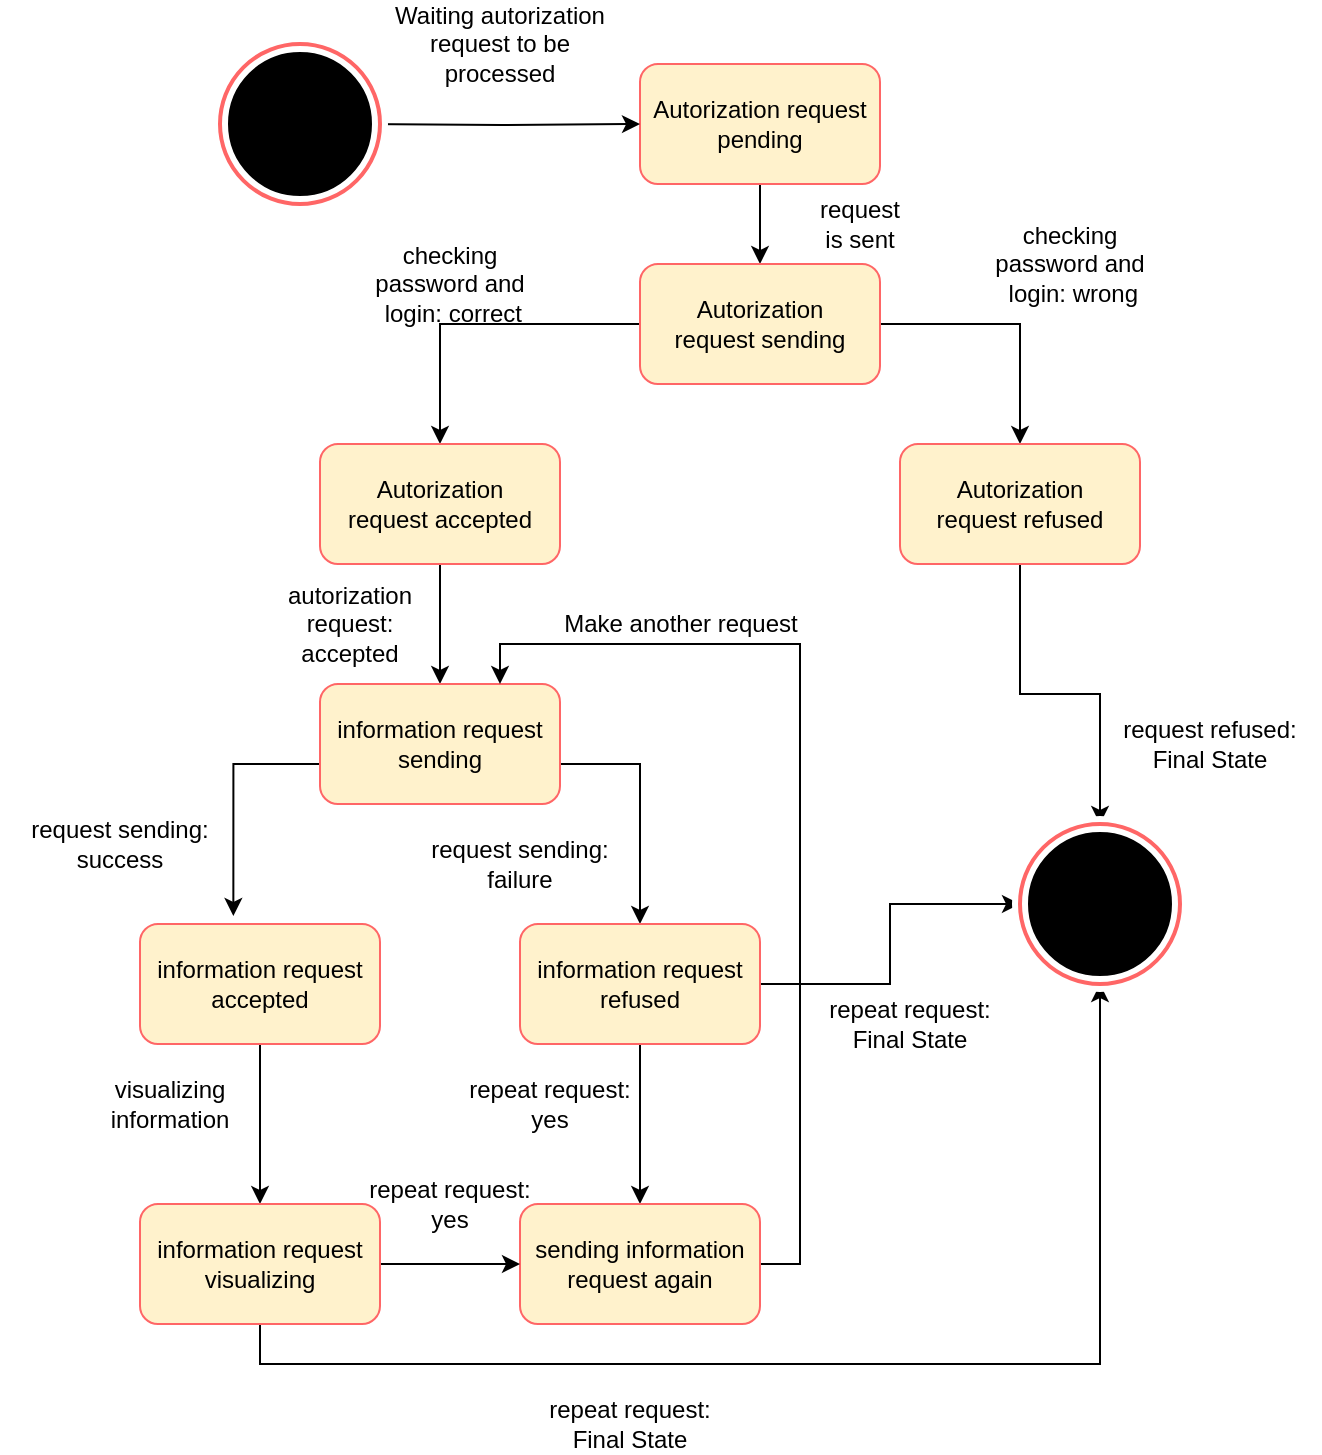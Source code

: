 <mxfile version="13.10.4" type="device"><diagram id="pkW0SEy2M3DUsVLnwIEG" name="Page-1"><mxGraphModel dx="1543" dy="1387" grid="1" gridSize="10" guides="1" tooltips="1" connect="1" arrows="1" fold="1" page="1" pageScale="1" pageWidth="827" pageHeight="1169" math="0" shadow="0"><root><mxCell id="0"/><mxCell id="1" parent="0"/><mxCell id="0mvqF8XSkNHMHZPG6XdM-361" style="edgeStyle=orthogonalEdgeStyle;rounded=0;orthogonalLoop=1;jettySize=auto;html=1;exitX=0.5;exitY=1;exitDx=0;exitDy=0;entryX=0.5;entryY=0;entryDx=0;entryDy=0;" edge="1" parent="1" source="0mvqF8XSkNHMHZPG6XdM-362" target="0mvqF8XSkNHMHZPG6XdM-369"><mxGeometry relative="1" as="geometry"/></mxCell><mxCell id="0mvqF8XSkNHMHZPG6XdM-362" value="Autorization request pending" style="rounded=1;whiteSpace=wrap;html=1;fillColor=#fff2cc;strokeColor=#FF6666;" vertex="1" parent="1"><mxGeometry x="1231" y="249" width="120" height="60" as="geometry"/></mxCell><mxCell id="0mvqF8XSkNHMHZPG6XdM-363" style="edgeStyle=orthogonalEdgeStyle;rounded=0;orthogonalLoop=1;jettySize=auto;html=1;entryX=0;entryY=0.5;entryDx=0;entryDy=0;" edge="1" parent="1" target="0mvqF8XSkNHMHZPG6XdM-362"><mxGeometry relative="1" as="geometry"><mxPoint x="1091" y="279" as="sourcePoint"/></mxGeometry></mxCell><mxCell id="0mvqF8XSkNHMHZPG6XdM-364" value="Waiting autorization request to be processed" style="text;html=1;strokeColor=none;fillColor=none;align=center;verticalAlign=middle;whiteSpace=wrap;rounded=0;" vertex="1" parent="1"><mxGeometry x="1101" y="229" width="120" height="20" as="geometry"/></mxCell><mxCell id="0mvqF8XSkNHMHZPG6XdM-365" value="" style="ellipse;whiteSpace=wrap;html=1;aspect=fixed;strokeWidth=8;strokeColor=#FFFFFF;perimeterSpacing=3;fillColor=#000000;" vertex="1" parent="1"><mxGeometry x="1021" y="239" width="80" height="80" as="geometry"/></mxCell><mxCell id="0mvqF8XSkNHMHZPG6XdM-366" value="" style="ellipse;whiteSpace=wrap;html=1;aspect=fixed;strokeWidth=2;fillColor=none;strokeColor=#FF6666;" vertex="1" parent="1"><mxGeometry x="1021" y="239" width="80" height="80" as="geometry"/></mxCell><mxCell id="0mvqF8XSkNHMHZPG6XdM-367" style="edgeStyle=orthogonalEdgeStyle;rounded=0;orthogonalLoop=1;jettySize=auto;html=1;entryX=0.5;entryY=0;entryDx=0;entryDy=0;" edge="1" parent="1" source="0mvqF8XSkNHMHZPG6XdM-369" target="0mvqF8XSkNHMHZPG6XdM-371"><mxGeometry relative="1" as="geometry"/></mxCell><mxCell id="0mvqF8XSkNHMHZPG6XdM-368" style="edgeStyle=orthogonalEdgeStyle;rounded=0;orthogonalLoop=1;jettySize=auto;html=1;exitX=1;exitY=0.5;exitDx=0;exitDy=0;entryX=0.5;entryY=0;entryDx=0;entryDy=0;" edge="1" parent="1" source="0mvqF8XSkNHMHZPG6XdM-369" target="0mvqF8XSkNHMHZPG6XdM-373"><mxGeometry relative="1" as="geometry"/></mxCell><mxCell id="0mvqF8XSkNHMHZPG6XdM-369" value="Autorization request&amp;nbsp;sending" style="rounded=1;whiteSpace=wrap;html=1;strokeColor=#FF6666;fillColor=#FFF2CC;" vertex="1" parent="1"><mxGeometry x="1231" y="349" width="120" height="60" as="geometry"/></mxCell><mxCell id="0mvqF8XSkNHMHZPG6XdM-370" style="edgeStyle=orthogonalEdgeStyle;rounded=0;orthogonalLoop=1;jettySize=auto;html=1;" edge="1" parent="1" source="0mvqF8XSkNHMHZPG6XdM-371"><mxGeometry relative="1" as="geometry"><mxPoint x="1131" y="559.0" as="targetPoint"/></mxGeometry></mxCell><mxCell id="0mvqF8XSkNHMHZPG6XdM-371" value="Autorization request&amp;nbsp;accepted" style="rounded=1;whiteSpace=wrap;html=1;strokeColor=#FF6666;fillColor=#FFF2CC;" vertex="1" parent="1"><mxGeometry x="1071" y="439" width="120" height="60" as="geometry"/></mxCell><mxCell id="0mvqF8XSkNHMHZPG6XdM-372" style="edgeStyle=orthogonalEdgeStyle;rounded=0;orthogonalLoop=1;jettySize=auto;html=1;exitX=0.5;exitY=1;exitDx=0;exitDy=0;entryX=0.5;entryY=0;entryDx=0;entryDy=0;" edge="1" parent="1" source="0mvqF8XSkNHMHZPG6XdM-373" target="0mvqF8XSkNHMHZPG6XdM-388"><mxGeometry relative="1" as="geometry"/></mxCell><mxCell id="0mvqF8XSkNHMHZPG6XdM-373" value="Autorization request&amp;nbsp;refused" style="rounded=1;whiteSpace=wrap;html=1;strokeColor=#FF6666;fillColor=#FFF2CC;" vertex="1" parent="1"><mxGeometry x="1361" y="439" width="120" height="60" as="geometry"/></mxCell><mxCell id="0mvqF8XSkNHMHZPG6XdM-374" style="edgeStyle=orthogonalEdgeStyle;rounded=0;orthogonalLoop=1;jettySize=auto;html=1;entryX=0.389;entryY=-0.067;entryDx=0;entryDy=0;entryPerimeter=0;" edge="1" parent="1" source="0mvqF8XSkNHMHZPG6XdM-376" target="0mvqF8XSkNHMHZPG6XdM-378"><mxGeometry relative="1" as="geometry"><Array as="points"><mxPoint x="1131" y="599"/><mxPoint x="1028" y="599"/></Array></mxGeometry></mxCell><mxCell id="0mvqF8XSkNHMHZPG6XdM-375" style="edgeStyle=orthogonalEdgeStyle;rounded=0;orthogonalLoop=1;jettySize=auto;html=1;entryX=0.5;entryY=0;entryDx=0;entryDy=0;" edge="1" parent="1" source="0mvqF8XSkNHMHZPG6XdM-376" target="0mvqF8XSkNHMHZPG6XdM-381"><mxGeometry relative="1" as="geometry"><Array as="points"><mxPoint x="1131" y="599"/><mxPoint x="1231" y="599"/></Array></mxGeometry></mxCell><mxCell id="0mvqF8XSkNHMHZPG6XdM-376" value="information request sending" style="rounded=1;whiteSpace=wrap;html=1;strokeColor=#FF6666;fillColor=#FFF2CC;" vertex="1" parent="1"><mxGeometry x="1071" y="559" width="120" height="60" as="geometry"/></mxCell><mxCell id="0mvqF8XSkNHMHZPG6XdM-377" style="edgeStyle=orthogonalEdgeStyle;rounded=0;orthogonalLoop=1;jettySize=auto;html=1;exitX=0.5;exitY=1;exitDx=0;exitDy=0;entryX=0.5;entryY=0;entryDx=0;entryDy=0;" edge="1" parent="1" source="0mvqF8XSkNHMHZPG6XdM-378" target="0mvqF8XSkNHMHZPG6XdM-386"><mxGeometry relative="1" as="geometry"/></mxCell><mxCell id="0mvqF8XSkNHMHZPG6XdM-378" value="information request accepted" style="rounded=1;whiteSpace=wrap;html=1;strokeColor=#FF6666;fillColor=#FFF2CC;" vertex="1" parent="1"><mxGeometry x="981" y="679" width="120" height="60" as="geometry"/></mxCell><mxCell id="0mvqF8XSkNHMHZPG6XdM-379" style="edgeStyle=orthogonalEdgeStyle;rounded=0;orthogonalLoop=1;jettySize=auto;html=1;exitX=0.5;exitY=1;exitDx=0;exitDy=0;entryX=0.5;entryY=0;entryDx=0;entryDy=0;" edge="1" parent="1" source="0mvqF8XSkNHMHZPG6XdM-381" target="0mvqF8XSkNHMHZPG6XdM-383"><mxGeometry relative="1" as="geometry"/></mxCell><mxCell id="0mvqF8XSkNHMHZPG6XdM-380" style="edgeStyle=orthogonalEdgeStyle;rounded=0;orthogonalLoop=1;jettySize=auto;html=1;exitX=1;exitY=0.5;exitDx=0;exitDy=0;entryX=0;entryY=0.5;entryDx=0;entryDy=0;" edge="1" parent="1" source="0mvqF8XSkNHMHZPG6XdM-381" target="0mvqF8XSkNHMHZPG6XdM-388"><mxGeometry relative="1" as="geometry"/></mxCell><mxCell id="0mvqF8XSkNHMHZPG6XdM-381" value="information request refused" style="rounded=1;whiteSpace=wrap;html=1;strokeColor=#FF6666;fillColor=#FFF2CC;" vertex="1" parent="1"><mxGeometry x="1171" y="679" width="120" height="60" as="geometry"/></mxCell><mxCell id="0mvqF8XSkNHMHZPG6XdM-382" style="edgeStyle=orthogonalEdgeStyle;rounded=0;orthogonalLoop=1;jettySize=auto;html=1;exitX=1;exitY=0.5;exitDx=0;exitDy=0;entryX=0.75;entryY=0;entryDx=0;entryDy=0;" edge="1" parent="1" source="0mvqF8XSkNHMHZPG6XdM-383" target="0mvqF8XSkNHMHZPG6XdM-376"><mxGeometry relative="1" as="geometry"/></mxCell><mxCell id="0mvqF8XSkNHMHZPG6XdM-383" value="sending information request again" style="rounded=1;whiteSpace=wrap;html=1;strokeColor=#FF6666;fillColor=#FFF2CC;" vertex="1" parent="1"><mxGeometry x="1171" y="819" width="120" height="60" as="geometry"/></mxCell><mxCell id="0mvqF8XSkNHMHZPG6XdM-384" style="edgeStyle=orthogonalEdgeStyle;rounded=0;orthogonalLoop=1;jettySize=auto;html=1;exitX=1;exitY=0.5;exitDx=0;exitDy=0;entryX=0;entryY=0.5;entryDx=0;entryDy=0;" edge="1" parent="1" source="0mvqF8XSkNHMHZPG6XdM-386" target="0mvqF8XSkNHMHZPG6XdM-383"><mxGeometry relative="1" as="geometry"/></mxCell><mxCell id="0mvqF8XSkNHMHZPG6XdM-385" style="edgeStyle=orthogonalEdgeStyle;rounded=0;orthogonalLoop=1;jettySize=auto;html=1;exitX=0.5;exitY=1;exitDx=0;exitDy=0;entryX=0.5;entryY=1;entryDx=0;entryDy=0;" edge="1" parent="1" source="0mvqF8XSkNHMHZPG6XdM-386" target="0mvqF8XSkNHMHZPG6XdM-388"><mxGeometry relative="1" as="geometry"/></mxCell><mxCell id="0mvqF8XSkNHMHZPG6XdM-386" value="information request visualizing" style="rounded=1;whiteSpace=wrap;html=1;strokeColor=#FF6666;fillColor=#FFF2CC;" vertex="1" parent="1"><mxGeometry x="981" y="819" width="120" height="60" as="geometry"/></mxCell><mxCell id="0mvqF8XSkNHMHZPG6XdM-387" value="" style="ellipse;whiteSpace=wrap;html=1;aspect=fixed;strokeWidth=8;strokeColor=#FFFFFF;perimeterSpacing=3;fillColor=#000000;" vertex="1" parent="1"><mxGeometry x="1421" y="629" width="80" height="80" as="geometry"/></mxCell><mxCell id="0mvqF8XSkNHMHZPG6XdM-388" value="" style="ellipse;whiteSpace=wrap;html=1;aspect=fixed;strokeWidth=2;fillColor=none;strokeColor=#FF6666;" vertex="1" parent="1"><mxGeometry x="1421" y="629" width="80" height="80" as="geometry"/></mxCell><mxCell id="0mvqF8XSkNHMHZPG6XdM-389" value="request is sent" style="text;html=1;strokeColor=none;fillColor=none;align=center;verticalAlign=middle;whiteSpace=wrap;rounded=0;" vertex="1" parent="1"><mxGeometry x="1321" y="319" width="40" height="20" as="geometry"/></mxCell><mxCell id="0mvqF8XSkNHMHZPG6XdM-390" value="checking password and&lt;span style=&quot;color: rgba(0 , 0 , 0 , 0) ; font-family: monospace ; font-size: 0px&quot;&gt;%3CmxGraphModel%3E%3Croot%3E%3CmxCell%20id%3D%220%22%2F%3E%3CmxCell%20id%3D%221%22%20parent%3D%220%22%2F%3E%3CmxCell%20id%3D%222%22%20value%3D%22request%20refused%3A%20return%20an%20error%26amp%3Bnbsp%3B%22%20style%3D%22text%3Bhtml%3D1%3BstrokeColor%3Dnone%3BfillColor%3Dnone%3Balign%3Dcenter%3BverticalAlign%3Dmiddle%3BwhiteSpace%3Dwrap%3Brounded%3D0%3B%22%20vertex%3D%221%22%20parent%3D%221%22%3E%3CmxGeometry%20x%3D%221560%22%20y%3D%22540%22%20width%3D%22120%22%20height%3D%2220%22%20as%3D%22geometry%22%2F%3E%3C%2FmxCell%3E%3C%2Froot%3E%3C%2FmxGraphModel%3E&lt;/span&gt;&lt;br&gt;&amp;nbsp;login: correct&lt;span style=&quot;color: rgba(0 , 0 , 0 , 0) ; font-family: monospace ; font-size: 0px&quot;&gt;%3CmxGraphModel%3E%3Croot%3E%3CmxCell%20id%3D%220%22%2F%3E%3CmxCell%20id%3D%221%22%20parent%3D%220%22%2F%3E%3CmxCell%20id%3D%222%22%20value%3D%22request%20refused%3A%20return%20an%20error%26amp%3Bnbsp%3B%22%20style%3D%22text%3Bhtml%3D1%3BstrokeColor%3Dnone%3BfillColor%3Dnone%3Balign%3Dcenter%3BverticalAlign%3Dmiddle%3BwhiteSpace%3Dwrap%3Brounded%3D0%3B%22%20vertex%3D%221%22%20parent%3D%221%22%3E%3CmxGeometry%20x%3D%221560%22%20y%3D%22540%22%20width%3D%22120%22%20height%3D%2220%22%20as%3D%22geometry%22%2F%3E%3C%2FmxCell%3E%3C%2Froot%3E%3C%2FmxGraphModel%3E&lt;/span&gt;" style="text;html=1;strokeColor=none;fillColor=none;align=center;verticalAlign=middle;whiteSpace=wrap;rounded=0;" vertex="1" parent="1"><mxGeometry x="1091" y="349" width="90" height="20" as="geometry"/></mxCell><mxCell id="0mvqF8XSkNHMHZPG6XdM-391" value="request refused: Final State" style="text;html=1;strokeColor=none;fillColor=none;align=center;verticalAlign=middle;whiteSpace=wrap;rounded=0;" vertex="1" parent="1"><mxGeometry x="1461" y="579" width="110" height="20" as="geometry"/></mxCell><mxCell id="0mvqF8XSkNHMHZPG6XdM-392" value="request sending: failure" style="text;html=1;strokeColor=none;fillColor=none;align=center;verticalAlign=middle;whiteSpace=wrap;rounded=0;" vertex="1" parent="1"><mxGeometry x="1111" y="639" width="120" height="20" as="geometry"/></mxCell><mxCell id="0mvqF8XSkNHMHZPG6XdM-393" value="checking password and&lt;span style=&quot;color: rgba(0 , 0 , 0 , 0) ; font-family: monospace ; font-size: 0px&quot;&gt;%3CmxGraphModel%3E%3Croot%3E%3CmxCell%20id%3D%220%22%2F%3E%3CmxCell%20id%3D%221%22%20parent%3D%220%22%2F%3E%3CmxCell%20id%3D%222%22%20value%3D%22request%20refused%3A%20return%20an%20error%26amp%3Bnbsp%3B%22%20style%3D%22text%3Bhtml%3D1%3BstrokeColor%3Dnone%3BfillColor%3Dnone%3Balign%3Dcenter%3BverticalAlign%3Dmiddle%3BwhiteSpace%3Dwrap%3Brounded%3D0%3B%22%20vertex%3D%221%22%20parent%3D%221%22%3E%3CmxGeometry%20x%3D%221560%22%20y%3D%22540%22%20width%3D%22120%22%20height%3D%2220%22%20as%3D%22geometry%22%2F%3E%3C%2FmxCell%3E%3C%2Froot%3E%3C%2FmxGraphModel%3E&lt;/span&gt;&lt;br&gt;&amp;nbsp;login: wrong&lt;span style=&quot;color: rgba(0 , 0 , 0 , 0) ; font-family: monospace ; font-size: 0px&quot;&gt;%3CmxGraphModel%3E%3Croot%3E%3CmxCell%20id%3D%220%22%2F%3E%3CmxCell%20id%3D%221%22%20parent%3D%220%22%2F%3E%3CmxCell%20id%3D%222%22%20value%3D%22request%20refused%3A%20return%20an%20error%26amp%3Bnbsp%3B%22%20style%3D%22text%3Bhtml%3D1%3BstrokeColor%3Dnone%3BfillColor%3Dnone%3Balign%3Dcenter%3BverticalAlign%3Dmiddle%3BwhiteSpace%3Dwrap%3Brounded%3D0%3B%22%20vertex%3D%221%22%20parent%3D%221%22%3E%3CmxGeometry%20x%3D%221560%22%20y%3D%22540%22%20width%3D%22120%22%20height%3D%2220%22%20as%3D%22geometry%22%2F%3E%3C%2FmxCell%3E%3C%2Froot%3E%3C%2FmxGraphModel%3E&lt;/span&gt;" style="text;html=1;strokeColor=none;fillColor=none;align=center;verticalAlign=middle;whiteSpace=wrap;rounded=0;" vertex="1" parent="1"><mxGeometry x="1401" y="339" width="90" height="20" as="geometry"/></mxCell><mxCell id="0mvqF8XSkNHMHZPG6XdM-394" value="repeat request: yes" style="text;html=1;strokeColor=none;fillColor=none;align=center;verticalAlign=middle;whiteSpace=wrap;rounded=0;" vertex="1" parent="1"><mxGeometry x="1141" y="759" width="90" height="20" as="geometry"/></mxCell><mxCell id="0mvqF8XSkNHMHZPG6XdM-395" value="repeat request: yes" style="text;html=1;strokeColor=none;fillColor=none;align=center;verticalAlign=middle;whiteSpace=wrap;rounded=0;" vertex="1" parent="1"><mxGeometry x="1091" y="809" width="90" height="20" as="geometry"/></mxCell><mxCell id="0mvqF8XSkNHMHZPG6XdM-396" value="repeat request: Final State" style="text;html=1;strokeColor=none;fillColor=none;align=center;verticalAlign=middle;whiteSpace=wrap;rounded=0;" vertex="1" parent="1"><mxGeometry x="1321" y="719" width="90" height="20" as="geometry"/></mxCell><mxCell id="0mvqF8XSkNHMHZPG6XdM-397" value="repeat request: Final State" style="text;html=1;strokeColor=none;fillColor=none;align=center;verticalAlign=middle;whiteSpace=wrap;rounded=0;" vertex="1" parent="1"><mxGeometry x="1181" y="919" width="90" height="20" as="geometry"/></mxCell><mxCell id="0mvqF8XSkNHMHZPG6XdM-398" value="visualizing information" style="text;html=1;strokeColor=none;fillColor=none;align=center;verticalAlign=middle;whiteSpace=wrap;rounded=0;" vertex="1" parent="1"><mxGeometry x="961" y="759" width="70" height="20" as="geometry"/></mxCell><mxCell id="0mvqF8XSkNHMHZPG6XdM-399" value="request sending: success" style="text;html=1;strokeColor=none;fillColor=none;align=center;verticalAlign=middle;whiteSpace=wrap;rounded=0;" vertex="1" parent="1"><mxGeometry x="911" y="629" width="120" height="20" as="geometry"/></mxCell><mxCell id="0mvqF8XSkNHMHZPG6XdM-400" value="autorization&lt;br&gt;request: accepted" style="text;html=1;strokeColor=none;fillColor=none;align=center;verticalAlign=middle;whiteSpace=wrap;rounded=0;" vertex="1" parent="1"><mxGeometry x="1051" y="519" width="70" height="20" as="geometry"/></mxCell><mxCell id="0mvqF8XSkNHMHZPG6XdM-401" value="Make another request" style="text;html=1;align=center;verticalAlign=middle;resizable=0;points=[];autosize=1;" vertex="1" parent="1"><mxGeometry x="1186" y="519" width="130" height="20" as="geometry"/></mxCell></root></mxGraphModel></diagram></mxfile>